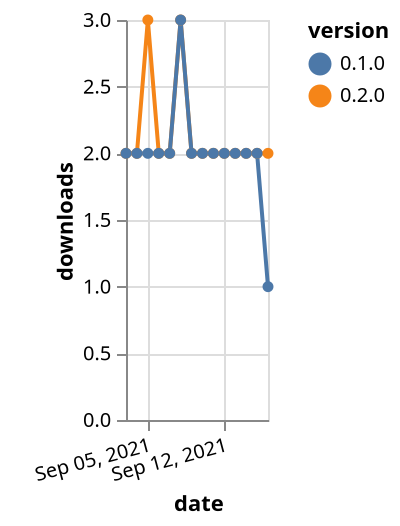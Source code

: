 {"$schema": "https://vega.github.io/schema/vega-lite/v5.json", "description": "A simple bar chart with embedded data.", "data": {"values": [{"date": "2021-09-03", "total": 2288, "delta": 2, "version": "0.2.0"}, {"date": "2021-09-04", "total": 2290, "delta": 2, "version": "0.2.0"}, {"date": "2021-09-05", "total": 2293, "delta": 3, "version": "0.2.0"}, {"date": "2021-09-06", "total": 2295, "delta": 2, "version": "0.2.0"}, {"date": "2021-09-07", "total": 2297, "delta": 2, "version": "0.2.0"}, {"date": "2021-09-08", "total": 2300, "delta": 3, "version": "0.2.0"}, {"date": "2021-09-09", "total": 2302, "delta": 2, "version": "0.2.0"}, {"date": "2021-09-10", "total": 2304, "delta": 2, "version": "0.2.0"}, {"date": "2021-09-11", "total": 2306, "delta": 2, "version": "0.2.0"}, {"date": "2021-09-12", "total": 2308, "delta": 2, "version": "0.2.0"}, {"date": "2021-09-13", "total": 2310, "delta": 2, "version": "0.2.0"}, {"date": "2021-09-14", "total": 2312, "delta": 2, "version": "0.2.0"}, {"date": "2021-09-15", "total": 2314, "delta": 2, "version": "0.2.0"}, {"date": "2021-09-16", "total": 2316, "delta": 2, "version": "0.2.0"}, {"date": "2021-09-03", "total": 2273, "delta": 2, "version": "0.1.0"}, {"date": "2021-09-04", "total": 2275, "delta": 2, "version": "0.1.0"}, {"date": "2021-09-05", "total": 2277, "delta": 2, "version": "0.1.0"}, {"date": "2021-09-06", "total": 2279, "delta": 2, "version": "0.1.0"}, {"date": "2021-09-07", "total": 2281, "delta": 2, "version": "0.1.0"}, {"date": "2021-09-08", "total": 2284, "delta": 3, "version": "0.1.0"}, {"date": "2021-09-09", "total": 2286, "delta": 2, "version": "0.1.0"}, {"date": "2021-09-10", "total": 2288, "delta": 2, "version": "0.1.0"}, {"date": "2021-09-11", "total": 2290, "delta": 2, "version": "0.1.0"}, {"date": "2021-09-12", "total": 2292, "delta": 2, "version": "0.1.0"}, {"date": "2021-09-13", "total": 2294, "delta": 2, "version": "0.1.0"}, {"date": "2021-09-14", "total": 2296, "delta": 2, "version": "0.1.0"}, {"date": "2021-09-15", "total": 2298, "delta": 2, "version": "0.1.0"}, {"date": "2021-09-16", "total": 2299, "delta": 1, "version": "0.1.0"}]}, "width": "container", "mark": {"type": "line", "point": {"filled": true}}, "encoding": {"x": {"field": "date", "type": "temporal", "timeUnit": "yearmonthdate", "title": "date", "axis": {"labelAngle": -15}}, "y": {"field": "delta", "type": "quantitative", "title": "downloads"}, "color": {"field": "version", "type": "nominal"}, "tooltip": {"field": "delta"}}}